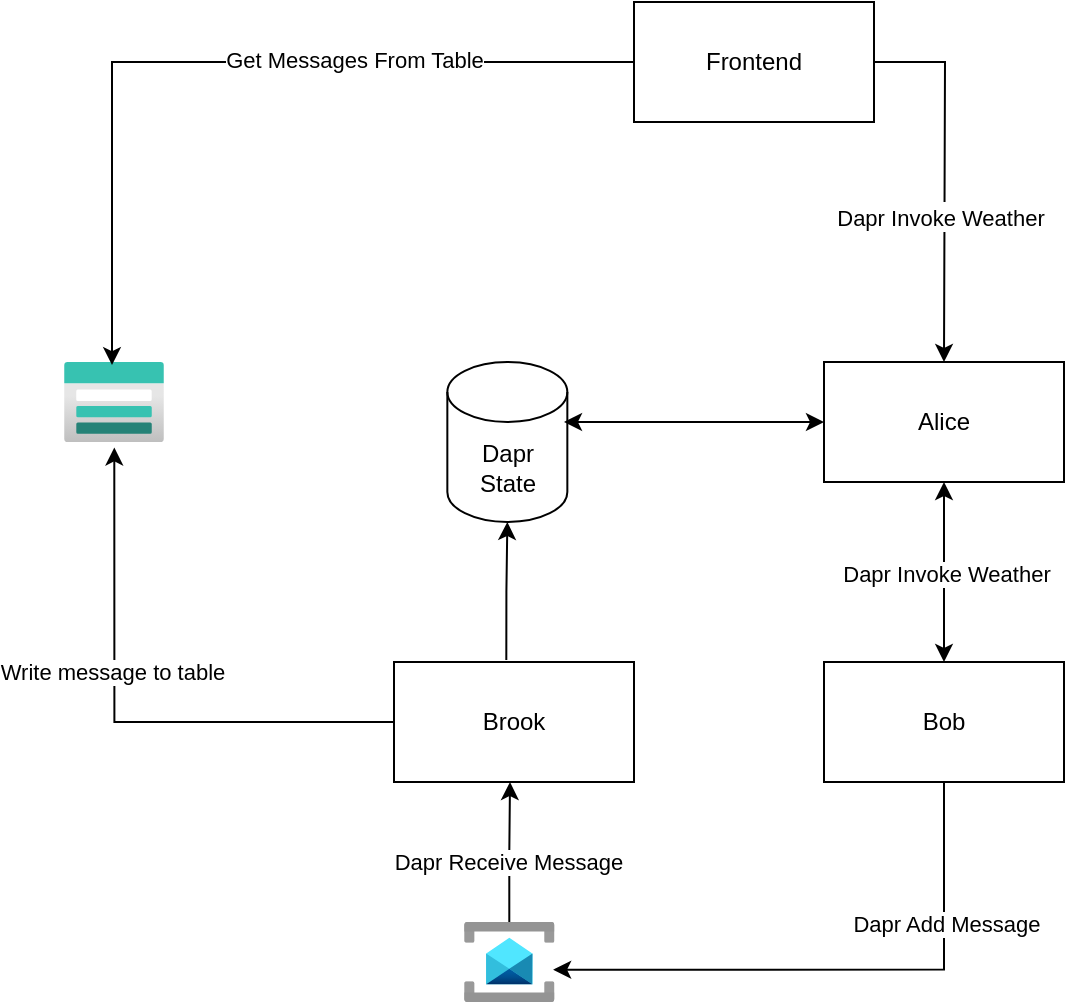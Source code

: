 <mxfile version="24.7.17">
  <diagram name="Page-1" id="vQnwWi5R71VoBJ2wnbkj">
    <mxGraphModel dx="2037" dy="825" grid="1" gridSize="10" guides="1" tooltips="1" connect="1" arrows="1" fold="1" page="1" pageScale="1" pageWidth="850" pageHeight="1100" math="0" shadow="0">
      <root>
        <mxCell id="0" />
        <mxCell id="1" parent="0" />
        <mxCell id="shrYG_i2Be6IJjJ4tJXh-1" value="Frontend" style="rounded=0;whiteSpace=wrap;html=1;" parent="1" vertex="1">
          <mxGeometry x="365" y="380" width="120" height="60" as="geometry" />
        </mxCell>
        <mxCell id="shrYG_i2Be6IJjJ4tJXh-10" style="edgeStyle=orthogonalEdgeStyle;rounded=0;orthogonalLoop=1;jettySize=auto;html=1;entryX=0.5;entryY=0;entryDx=0;entryDy=0;startArrow=classic;startFill=1;" parent="1" source="shrYG_i2Be6IJjJ4tJXh-2" target="shrYG_i2Be6IJjJ4tJXh-9" edge="1">
          <mxGeometry relative="1" as="geometry" />
        </mxCell>
        <mxCell id="shrYG_i2Be6IJjJ4tJXh-11" value="Dapr Invoke Weather" style="edgeLabel;html=1;align=center;verticalAlign=middle;resizable=0;points=[];" parent="shrYG_i2Be6IJjJ4tJXh-10" vertex="1" connectable="0">
          <mxGeometry x="0.007" y="1" relative="1" as="geometry">
            <mxPoint as="offset" />
          </mxGeometry>
        </mxCell>
        <mxCell id="shrYG_i2Be6IJjJ4tJXh-2" value="Alice" style="rounded=0;whiteSpace=wrap;html=1;" parent="1" vertex="1">
          <mxGeometry x="460" y="560" width="120" height="60" as="geometry" />
        </mxCell>
        <mxCell id="shrYG_i2Be6IJjJ4tJXh-3" style="edgeStyle=orthogonalEdgeStyle;rounded=0;orthogonalLoop=1;jettySize=auto;html=1;" parent="1" source="shrYG_i2Be6IJjJ4tJXh-1" edge="1">
          <mxGeometry relative="1" as="geometry">
            <mxPoint x="520" y="560" as="targetPoint" />
          </mxGeometry>
        </mxCell>
        <mxCell id="shrYG_i2Be6IJjJ4tJXh-4" value="Text" style="edgeLabel;html=1;align=center;verticalAlign=middle;resizable=0;points=[];" parent="shrYG_i2Be6IJjJ4tJXh-3" vertex="1" connectable="0">
          <mxGeometry x="0.2" y="1" relative="1" as="geometry">
            <mxPoint as="offset" />
          </mxGeometry>
        </mxCell>
        <mxCell id="shrYG_i2Be6IJjJ4tJXh-6" value="Dapr Invoke Weather" style="edgeLabel;html=1;align=center;verticalAlign=middle;resizable=0;points=[];" parent="shrYG_i2Be6IJjJ4tJXh-3" vertex="1" connectable="0">
          <mxGeometry x="0.217" y="-2" relative="1" as="geometry">
            <mxPoint as="offset" />
          </mxGeometry>
        </mxCell>
        <mxCell id="shrYG_i2Be6IJjJ4tJXh-7" value="Dapr&lt;br&gt;State" style="shape=cylinder3;whiteSpace=wrap;html=1;boundedLbl=1;backgroundOutline=1;size=15;" parent="1" vertex="1">
          <mxGeometry x="271.67" y="560" width="60" height="80" as="geometry" />
        </mxCell>
        <mxCell id="shrYG_i2Be6IJjJ4tJXh-8" style="edgeStyle=orthogonalEdgeStyle;rounded=0;orthogonalLoop=1;jettySize=auto;html=1;startArrow=classic;startFill=1;" parent="1" source="shrYG_i2Be6IJjJ4tJXh-2" edge="1">
          <mxGeometry relative="1" as="geometry">
            <mxPoint x="330" y="590" as="targetPoint" />
            <Array as="points">
              <mxPoint x="370" y="590" />
              <mxPoint x="370" y="590" />
            </Array>
          </mxGeometry>
        </mxCell>
        <mxCell id="shrYG_i2Be6IJjJ4tJXh-9" value="Bob" style="rounded=0;whiteSpace=wrap;html=1;" parent="1" vertex="1">
          <mxGeometry x="460" y="710" width="120" height="60" as="geometry" />
        </mxCell>
        <mxCell id="shrYG_i2Be6IJjJ4tJXh-12" value="" style="image;aspect=fixed;html=1;points=[];align=center;fontSize=12;image=img/lib/azure2/storage/Storage_Accounts.svg;" parent="1" vertex="1">
          <mxGeometry x="80" y="560" width="50" height="40" as="geometry" />
        </mxCell>
        <mxCell id="shrYG_i2Be6IJjJ4tJXh-13" value="" style="image;aspect=fixed;html=1;points=[];align=center;fontSize=12;image=img/lib/azure2/integration/Service_Bus.svg;" parent="1" vertex="1">
          <mxGeometry x="280" y="840" width="45.33" height="40" as="geometry" />
        </mxCell>
        <mxCell id="shrYG_i2Be6IJjJ4tJXh-14" style="edgeStyle=orthogonalEdgeStyle;rounded=0;orthogonalLoop=1;jettySize=auto;html=1;entryX=0.983;entryY=0.596;entryDx=0;entryDy=0;entryPerimeter=0;" parent="1" source="shrYG_i2Be6IJjJ4tJXh-9" target="shrYG_i2Be6IJjJ4tJXh-13" edge="1">
          <mxGeometry relative="1" as="geometry">
            <Array as="points">
              <mxPoint x="520" y="864" />
            </Array>
          </mxGeometry>
        </mxCell>
        <mxCell id="shrYG_i2Be6IJjJ4tJXh-15" value="Dapr Add Message" style="edgeLabel;html=1;align=center;verticalAlign=middle;resizable=0;points=[];" parent="shrYG_i2Be6IJjJ4tJXh-14" vertex="1" connectable="0">
          <mxGeometry x="-0.51" y="1" relative="1" as="geometry">
            <mxPoint as="offset" />
          </mxGeometry>
        </mxCell>
        <mxCell id="shrYG_i2Be6IJjJ4tJXh-16" value="Brook" style="rounded=0;whiteSpace=wrap;html=1;" parent="1" vertex="1">
          <mxGeometry x="245" y="710" width="120" height="60" as="geometry" />
        </mxCell>
        <mxCell id="shrYG_i2Be6IJjJ4tJXh-17" style="edgeStyle=orthogonalEdgeStyle;rounded=0;orthogonalLoop=1;jettySize=auto;html=1;" parent="1" source="shrYG_i2Be6IJjJ4tJXh-13" edge="1">
          <mxGeometry relative="1" as="geometry">
            <mxPoint x="303" y="770" as="targetPoint" />
          </mxGeometry>
        </mxCell>
        <mxCell id="shrYG_i2Be6IJjJ4tJXh-18" value="Dapr Receive Message" style="edgeLabel;html=1;align=center;verticalAlign=middle;resizable=0;points=[];" parent="shrYG_i2Be6IJjJ4tJXh-17" vertex="1" connectable="0">
          <mxGeometry x="-0.148" y="1" relative="1" as="geometry">
            <mxPoint as="offset" />
          </mxGeometry>
        </mxCell>
        <mxCell id="shrYG_i2Be6IJjJ4tJXh-19" style="edgeStyle=orthogonalEdgeStyle;rounded=0;orthogonalLoop=1;jettySize=auto;html=1;entryX=0.503;entryY=1.068;entryDx=0;entryDy=0;entryPerimeter=0;" parent="1" source="shrYG_i2Be6IJjJ4tJXh-16" target="shrYG_i2Be6IJjJ4tJXh-12" edge="1">
          <mxGeometry relative="1" as="geometry" />
        </mxCell>
        <mxCell id="shrYG_i2Be6IJjJ4tJXh-20" value="Write message to table" style="edgeLabel;html=1;align=center;verticalAlign=middle;resizable=0;points=[];" parent="shrYG_i2Be6IJjJ4tJXh-19" vertex="1" connectable="0">
          <mxGeometry x="0.192" y="1" relative="1" as="geometry">
            <mxPoint as="offset" />
          </mxGeometry>
        </mxCell>
        <mxCell id="shrYG_i2Be6IJjJ4tJXh-21" style="edgeStyle=orthogonalEdgeStyle;rounded=0;orthogonalLoop=1;jettySize=auto;html=1;entryX=0.5;entryY=1;entryDx=0;entryDy=0;entryPerimeter=0;exitX=0.468;exitY=-0.017;exitDx=0;exitDy=0;exitPerimeter=0;" parent="1" source="shrYG_i2Be6IJjJ4tJXh-16" target="shrYG_i2Be6IJjJ4tJXh-7" edge="1">
          <mxGeometry relative="1" as="geometry" />
        </mxCell>
        <mxCell id="shrYG_i2Be6IJjJ4tJXh-22" style="edgeStyle=orthogonalEdgeStyle;rounded=0;orthogonalLoop=1;jettySize=auto;html=1;entryX=0.48;entryY=0.039;entryDx=0;entryDy=0;entryPerimeter=0;" parent="1" source="shrYG_i2Be6IJjJ4tJXh-1" target="shrYG_i2Be6IJjJ4tJXh-12" edge="1">
          <mxGeometry relative="1" as="geometry" />
        </mxCell>
        <mxCell id="shrYG_i2Be6IJjJ4tJXh-23" value="Get Messages From Table" style="edgeLabel;html=1;align=center;verticalAlign=middle;resizable=0;points=[];" parent="shrYG_i2Be6IJjJ4tJXh-22" vertex="1" connectable="0">
          <mxGeometry x="-0.322" y="-1" relative="1" as="geometry">
            <mxPoint as="offset" />
          </mxGeometry>
        </mxCell>
      </root>
    </mxGraphModel>
  </diagram>
</mxfile>
